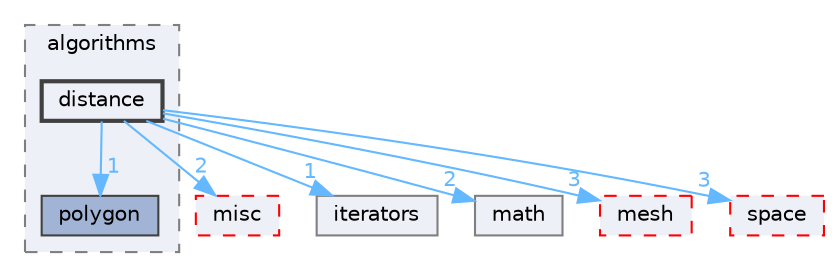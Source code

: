 digraph "/home/runner/work/vclib/vclib/include/vclib/algorithms/distance"
{
 // LATEX_PDF_SIZE
  bgcolor="transparent";
  edge [fontname=Helvetica,fontsize=10,labelfontname=Helvetica,labelfontsize=10];
  node [fontname=Helvetica,fontsize=10,shape=box,height=0.2,width=0.4];
  compound=true
  subgraph clusterdir_184ccdea67371fe98b8576ffb8dc8f0b {
    graph [ bgcolor="#edf0f7", pencolor="grey50", label="algorithms", fontname=Helvetica,fontsize=10 style="filled,dashed", URL="dir_184ccdea67371fe98b8576ffb8dc8f0b.html",tooltip=""]
  dir_b71a624c868ac2c9e6ac383c0ced45fd [label="polygon", fillcolor="#a2b4d6", color="grey25", style="filled", URL="dir_b71a624c868ac2c9e6ac383c0ced45fd.html",tooltip=""];
  dir_63f1290cec33f733cb816f0be112408a [label="distance", fillcolor="#edf0f7", color="grey25", style="filled,bold", URL="dir_63f1290cec33f733cb816f0be112408a.html",tooltip=""];
  }
  dir_1d5d86545c5ee72848d4833136f0caa9 [label="misc", fillcolor="#edf0f7", color="red", style="filled,dashed", URL="dir_1d5d86545c5ee72848d4833136f0caa9.html",tooltip=""];
  dir_48539028f9f417e400eda4b9af7b4212 [label="iterators", fillcolor="#edf0f7", color="grey50", style="filled", URL="dir_48539028f9f417e400eda4b9af7b4212.html",tooltip=""];
  dir_96ccdd9de2e0c21b924c5a2b723ad6a0 [label="math", fillcolor="#edf0f7", color="grey50", style="filled", URL="dir_96ccdd9de2e0c21b924c5a2b723ad6a0.html",tooltip=""];
  dir_b7cba7c08bd1746e313314f7773d6465 [label="mesh", fillcolor="#edf0f7", color="red", style="filled,dashed", URL="dir_b7cba7c08bd1746e313314f7773d6465.html",tooltip=""];
  dir_f5c67e0d94465501863c6ccee7fad822 [label="space", fillcolor="#edf0f7", color="red", style="filled,dashed", URL="dir_f5c67e0d94465501863c6ccee7fad822.html",tooltip=""];
  dir_63f1290cec33f733cb816f0be112408a->dir_1d5d86545c5ee72848d4833136f0caa9 [headlabel="2", labeldistance=1.5 headhref="dir_000008_000037.html" color="steelblue1" fontcolor="steelblue1"];
  dir_63f1290cec33f733cb816f0be112408a->dir_48539028f9f417e400eda4b9af7b4212 [headlabel="1", labeldistance=1.5 headhref="dir_000008_000026.html" color="steelblue1" fontcolor="steelblue1"];
  dir_63f1290cec33f733cb816f0be112408a->dir_96ccdd9de2e0c21b924c5a2b723ad6a0 [headlabel="2", labeldistance=1.5 headhref="dir_000008_000031.html" color="steelblue1" fontcolor="steelblue1"];
  dir_63f1290cec33f733cb816f0be112408a->dir_b71a624c868ac2c9e6ac383c0ced45fd [headlabel="1", labeldistance=1.5 headhref="dir_000008_000043.html" color="steelblue1" fontcolor="steelblue1"];
  dir_63f1290cec33f733cb816f0be112408a->dir_b7cba7c08bd1746e313314f7773d6465 [headlabel="3", labeldistance=1.5 headhref="dir_000008_000034.html" color="steelblue1" fontcolor="steelblue1"];
  dir_63f1290cec33f733cb816f0be112408a->dir_f5c67e0d94465501863c6ccee7fad822 [headlabel="3", labeldistance=1.5 headhref="dir_000008_000051.html" color="steelblue1" fontcolor="steelblue1"];
}
